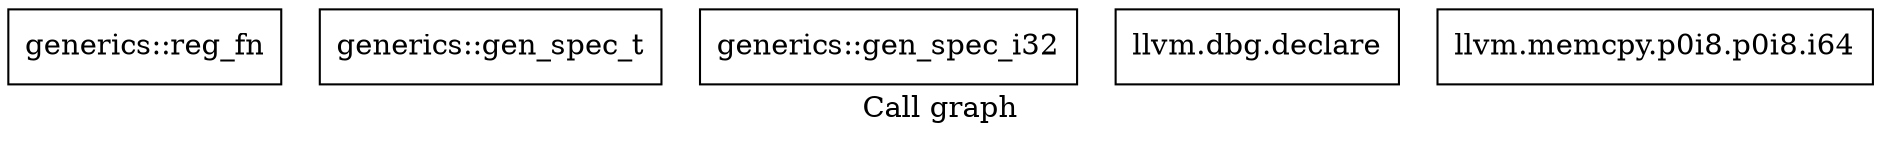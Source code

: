 digraph "Call graph" {
	label="Call graph";
	Node0x7f8391415a80 [shape=record,label="{generics::reg_fn}"];
	Node0x7f8391415ae0 [shape=record,label="{generics::gen_spec_t}"];
	Node0x7f8391415b40 [shape=record,label="{generics::gen_spec_i32}"];
	Node0x7f8391415ba0 [shape=record,label="{llvm.dbg.declare}"];
	Node0x7f8391415c20 [shape=record,label="{llvm.memcpy.p0i8.p0i8.i64}"];
}
